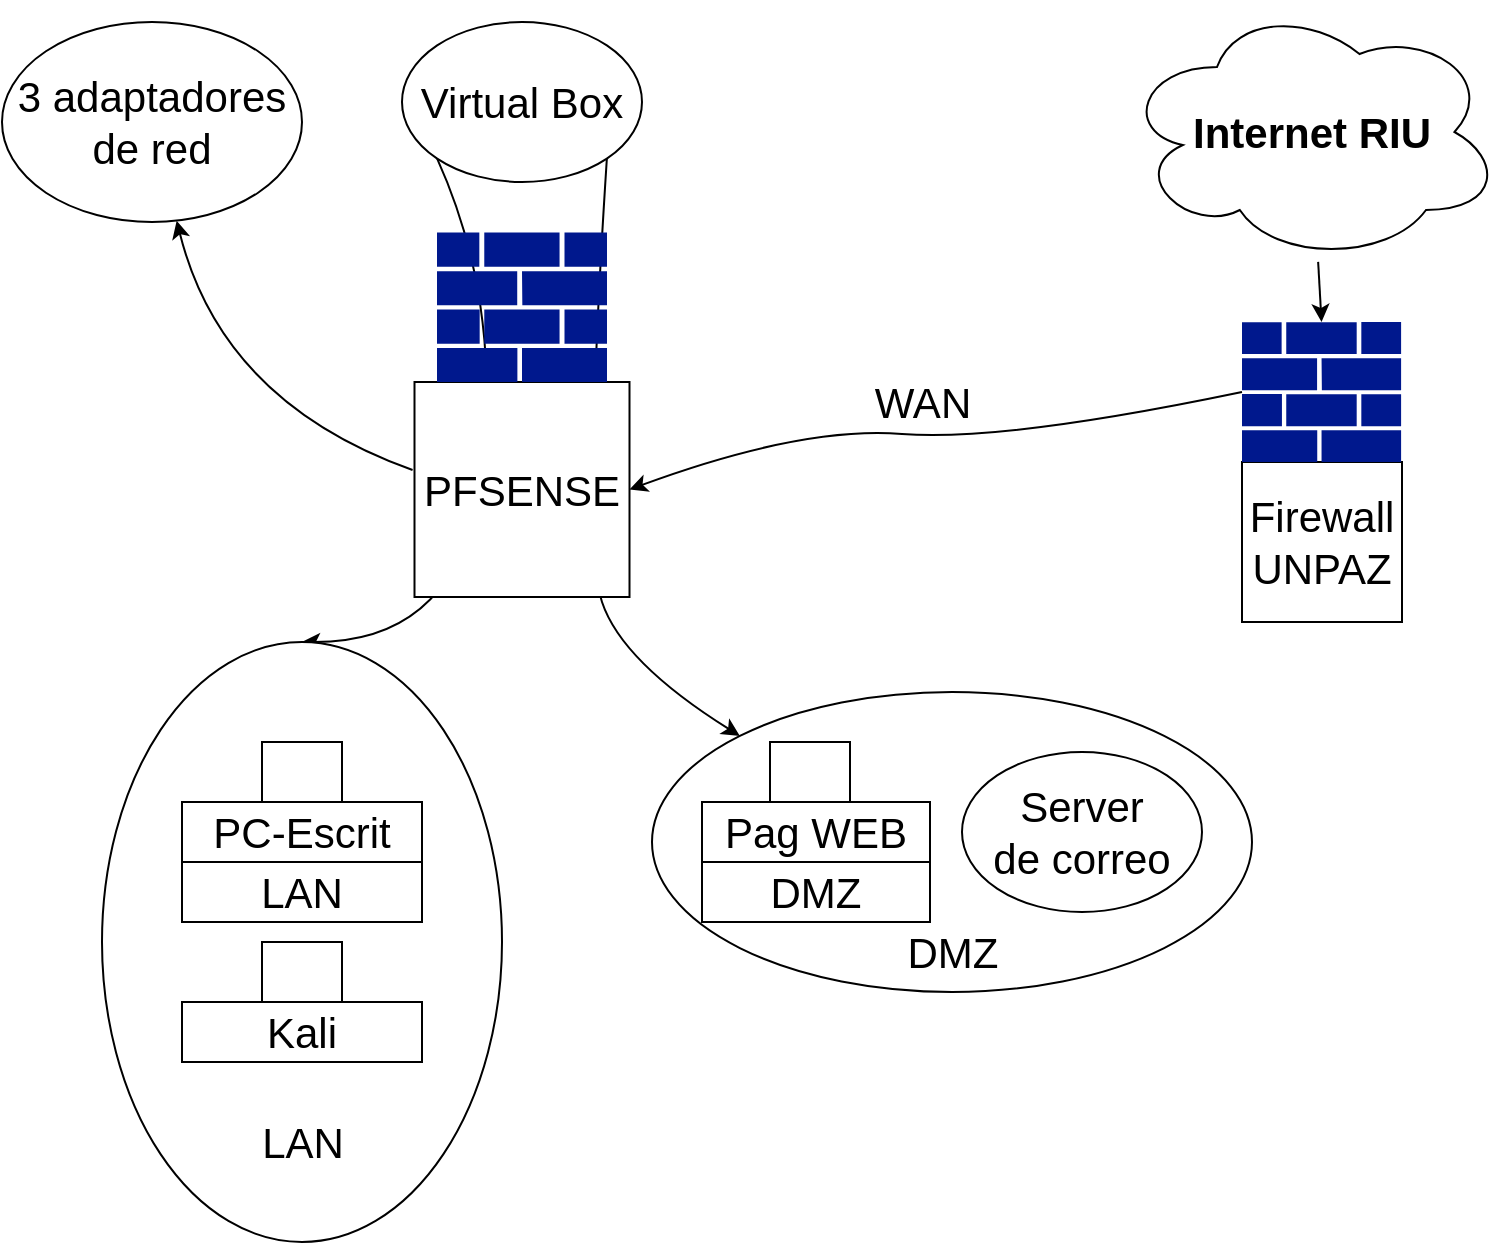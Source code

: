 <mxfile version="20.4.1" type="github">
  <diagram id="0QVSNSebHSv-WK6t7Xm3" name="Página-1">
    <mxGraphModel dx="868" dy="450" grid="1" gridSize="10" guides="1" tooltips="1" connect="1" arrows="1" fold="1" page="1" pageScale="1" pageWidth="827" pageHeight="1169" math="0" shadow="0">
      <root>
        <mxCell id="0" />
        <mxCell id="1" parent="0" />
        <mxCell id="uOadU0x5IdO1Kqkm3Mmz-12" value="" style="curved=1;endArrow=classic;html=1;rounded=0;fontSize=21;exitX=1;exitY=1;exitDx=0;exitDy=0;entryX=1;entryY=0;entryDx=0;entryDy=0;" edge="1" parent="1" source="uOadU0x5IdO1Kqkm3Mmz-6" target="uOadU0x5IdO1Kqkm3Mmz-15">
          <mxGeometry width="50" height="50" relative="1" as="geometry">
            <mxPoint x="333.04" y="103" as="sourcePoint" />
            <mxPoint x="360" y="340" as="targetPoint" />
            <Array as="points">
              <mxPoint x="320" y="290" />
              <mxPoint x="340" y="350" />
            </Array>
          </mxGeometry>
        </mxCell>
        <mxCell id="uOadU0x5IdO1Kqkm3Mmz-35" value="" style="curved=1;endArrow=classic;html=1;rounded=0;fontSize=21;exitX=0;exitY=1;exitDx=0;exitDy=0;entryX=0.5;entryY=0;entryDx=0;entryDy=0;" edge="1" parent="1" source="uOadU0x5IdO1Kqkm3Mmz-6" target="uOadU0x5IdO1Kqkm3Mmz-14">
          <mxGeometry width="50" height="50" relative="1" as="geometry">
            <mxPoint x="390" y="250" as="sourcePoint" />
            <mxPoint x="440" y="200" as="targetPoint" />
            <Array as="points">
              <mxPoint x="280" y="170" />
              <mxPoint x="260" y="340" />
            </Array>
          </mxGeometry>
        </mxCell>
        <mxCell id="uOadU0x5IdO1Kqkm3Mmz-1" value="&lt;b&gt;&lt;font style=&quot;font-size: 21px;&quot;&gt;Internet RIU&lt;/font&gt;&lt;/b&gt;" style="ellipse;shape=cloud;whiteSpace=wrap;html=1;" vertex="1" parent="1">
          <mxGeometry x="590" y="20" width="190" height="130" as="geometry" />
        </mxCell>
        <mxCell id="uOadU0x5IdO1Kqkm3Mmz-3" value="" style="endArrow=classic;html=1;rounded=0;fontSize=21;entryX=0.5;entryY=0;entryDx=0;entryDy=0;entryPerimeter=0;" edge="1" parent="1" source="uOadU0x5IdO1Kqkm3Mmz-1" target="uOadU0x5IdO1Kqkm3Mmz-32">
          <mxGeometry width="50" height="50" relative="1" as="geometry">
            <mxPoint x="390" y="260" as="sourcePoint" />
            <mxPoint x="660" y="170" as="targetPoint" />
          </mxGeometry>
        </mxCell>
        <mxCell id="uOadU0x5IdO1Kqkm3Mmz-4" value="Firewall&lt;br&gt;UNPAZ" style="whiteSpace=wrap;html=1;aspect=fixed;fontSize=21;resizable=1;resizeHeight=1;resizeWidth=1;perimeter=none;" vertex="1" parent="1">
          <mxGeometry x="650" y="250" width="80" height="80" as="geometry" />
        </mxCell>
        <mxCell id="uOadU0x5IdO1Kqkm3Mmz-6" value="Virtual Box" style="ellipse;whiteSpace=wrap;html=1;fontSize=21;" vertex="1" parent="1">
          <mxGeometry x="230" y="30" width="120" height="80" as="geometry" />
        </mxCell>
        <mxCell id="uOadU0x5IdO1Kqkm3Mmz-7" value="" style="curved=1;endArrow=classic;html=1;rounded=0;fontSize=21;exitX=0;exitY=0.5;exitDx=0;exitDy=0;exitPerimeter=0;entryX=1;entryY=0.5;entryDx=0;entryDy=0;" edge="1" parent="1" source="uOadU0x5IdO1Kqkm3Mmz-32" target="uOadU0x5IdO1Kqkm3Mmz-5">
          <mxGeometry width="50" height="50" relative="1" as="geometry">
            <mxPoint x="390" y="260" as="sourcePoint" />
            <mxPoint x="440" y="210" as="targetPoint" />
            <Array as="points">
              <mxPoint x="530" y="240" />
              <mxPoint x="430" y="232" />
            </Array>
          </mxGeometry>
        </mxCell>
        <mxCell id="uOadU0x5IdO1Kqkm3Mmz-8" value="WAN" style="text;html=1;align=center;verticalAlign=middle;resizable=0;points=[];autosize=1;strokeColor=none;fillColor=none;fontSize=21;" vertex="1" parent="1">
          <mxGeometry x="455" y="200" width="70" height="40" as="geometry" />
        </mxCell>
        <mxCell id="uOadU0x5IdO1Kqkm3Mmz-9" value="" style="curved=1;endArrow=classic;html=1;rounded=0;fontSize=21;exitX=-0.009;exitY=0.409;exitDx=0;exitDy=0;exitPerimeter=0;" edge="1" parent="1" source="uOadU0x5IdO1Kqkm3Mmz-5" target="uOadU0x5IdO1Kqkm3Mmz-10">
          <mxGeometry width="50" height="50" relative="1" as="geometry">
            <mxPoint x="390" y="260" as="sourcePoint" />
            <mxPoint x="100" y="130" as="targetPoint" />
            <Array as="points">
              <mxPoint x="140" y="220" />
            </Array>
          </mxGeometry>
        </mxCell>
        <mxCell id="uOadU0x5IdO1Kqkm3Mmz-10" value="3 adaptadores&lt;br&gt;de red" style="ellipse;whiteSpace=wrap;html=1;fontSize=21;" vertex="1" parent="1">
          <mxGeometry x="30" y="30" width="150" height="100" as="geometry" />
        </mxCell>
        <mxCell id="uOadU0x5IdO1Kqkm3Mmz-5" value="PFSENSE" style="whiteSpace=wrap;html=1;aspect=fixed;fontSize=21;" vertex="1" parent="1">
          <mxGeometry x="236.25" y="210" width="107.5" height="107.5" as="geometry" />
        </mxCell>
        <mxCell id="uOadU0x5IdO1Kqkm3Mmz-14" value="" style="ellipse;whiteSpace=wrap;html=1;fontSize=21;" vertex="1" parent="1">
          <mxGeometry x="80" y="340" width="200" height="300" as="geometry" />
        </mxCell>
        <mxCell id="uOadU0x5IdO1Kqkm3Mmz-15" value="" style="ellipse;whiteSpace=wrap;html=1;fontSize=21;rotation=-90;" vertex="1" parent="1">
          <mxGeometry x="430" y="290" width="150" height="300" as="geometry" />
        </mxCell>
        <mxCell id="uOadU0x5IdO1Kqkm3Mmz-18" value="" style="edgeStyle=orthogonalEdgeStyle;rounded=0;orthogonalLoop=1;jettySize=auto;html=1;fontSize=21;" edge="1" parent="1" source="uOadU0x5IdO1Kqkm3Mmz-16" target="uOadU0x5IdO1Kqkm3Mmz-17">
          <mxGeometry relative="1" as="geometry" />
        </mxCell>
        <mxCell id="uOadU0x5IdO1Kqkm3Mmz-19" style="edgeStyle=orthogonalEdgeStyle;rounded=0;orthogonalLoop=1;jettySize=auto;html=1;exitX=0.5;exitY=1;exitDx=0;exitDy=0;entryX=0.5;entryY=0;entryDx=0;entryDy=0;fontSize=21;" edge="1" parent="1" source="uOadU0x5IdO1Kqkm3Mmz-16" target="uOadU0x5IdO1Kqkm3Mmz-17">
          <mxGeometry relative="1" as="geometry" />
        </mxCell>
        <mxCell id="uOadU0x5IdO1Kqkm3Mmz-16" value="" style="rounded=0;whiteSpace=wrap;html=1;fontSize=21;" vertex="1" parent="1">
          <mxGeometry x="160" y="390" width="40" height="30" as="geometry" />
        </mxCell>
        <mxCell id="uOadU0x5IdO1Kqkm3Mmz-17" value="PC-Escrit" style="rounded=0;whiteSpace=wrap;html=1;fontSize=21;" vertex="1" parent="1">
          <mxGeometry x="120" y="420" width="120" height="30" as="geometry" />
        </mxCell>
        <mxCell id="uOadU0x5IdO1Kqkm3Mmz-20" value="LAN" style="rounded=0;whiteSpace=wrap;html=1;fontSize=21;" vertex="1" parent="1">
          <mxGeometry x="120" y="450" width="120" height="30" as="geometry" />
        </mxCell>
        <mxCell id="uOadU0x5IdO1Kqkm3Mmz-22" value="" style="rounded=0;whiteSpace=wrap;html=1;fontSize=21;" vertex="1" parent="1">
          <mxGeometry x="160" y="490" width="40" height="30" as="geometry" />
        </mxCell>
        <mxCell id="uOadU0x5IdO1Kqkm3Mmz-23" value="Kali" style="rounded=0;whiteSpace=wrap;html=1;fontSize=21;" vertex="1" parent="1">
          <mxGeometry x="120" y="520" width="120" height="30" as="geometry" />
        </mxCell>
        <mxCell id="uOadU0x5IdO1Kqkm3Mmz-26" value="LAN" style="text;html=1;align=center;verticalAlign=middle;resizable=0;points=[];autosize=1;strokeColor=none;fillColor=none;fontSize=21;" vertex="1" parent="1">
          <mxGeometry x="150" y="570" width="60" height="40" as="geometry" />
        </mxCell>
        <mxCell id="uOadU0x5IdO1Kqkm3Mmz-27" value="" style="rounded=0;whiteSpace=wrap;html=1;fontSize=21;" vertex="1" parent="1">
          <mxGeometry x="414" y="390" width="40" height="30" as="geometry" />
        </mxCell>
        <mxCell id="uOadU0x5IdO1Kqkm3Mmz-28" value="Pag WEB" style="rounded=0;whiteSpace=wrap;html=1;fontSize=21;" vertex="1" parent="1">
          <mxGeometry x="380" y="420" width="114" height="30" as="geometry" />
        </mxCell>
        <mxCell id="uOadU0x5IdO1Kqkm3Mmz-29" value="DMZ" style="rounded=0;whiteSpace=wrap;html=1;fontSize=21;" vertex="1" parent="1">
          <mxGeometry x="380" y="450" width="114" height="30" as="geometry" />
        </mxCell>
        <mxCell id="uOadU0x5IdO1Kqkm3Mmz-30" value="Server&lt;br&gt;de correo" style="ellipse;whiteSpace=wrap;html=1;fontSize=21;" vertex="1" parent="1">
          <mxGeometry x="510" y="395" width="120" height="80" as="geometry" />
        </mxCell>
        <mxCell id="uOadU0x5IdO1Kqkm3Mmz-31" value="DMZ" style="text;html=1;align=center;verticalAlign=middle;resizable=0;points=[];autosize=1;strokeColor=none;fillColor=none;fontSize=21;" vertex="1" parent="1">
          <mxGeometry x="470" y="475" width="70" height="40" as="geometry" />
        </mxCell>
        <mxCell id="uOadU0x5IdO1Kqkm3Mmz-32" value="" style="sketch=0;aspect=fixed;pointerEvents=1;shadow=0;dashed=0;html=1;strokeColor=none;labelPosition=center;verticalLabelPosition=bottom;verticalAlign=top;align=center;fillColor=#00188D;shape=mxgraph.mscae.enterprise.firewall;fontSize=21;" vertex="1" parent="1">
          <mxGeometry x="650" y="180" width="79.55" height="70" as="geometry" />
        </mxCell>
        <mxCell id="uOadU0x5IdO1Kqkm3Mmz-33" value="" style="sketch=0;aspect=fixed;pointerEvents=1;shadow=0;dashed=0;html=1;strokeColor=none;labelPosition=center;verticalLabelPosition=bottom;verticalAlign=top;align=center;fillColor=#00188D;shape=mxgraph.mscae.enterprise.firewall;fontSize=21;" vertex="1" parent="1">
          <mxGeometry x="247.5" y="135.2" width="85" height="74.8" as="geometry" />
        </mxCell>
      </root>
    </mxGraphModel>
  </diagram>
</mxfile>
